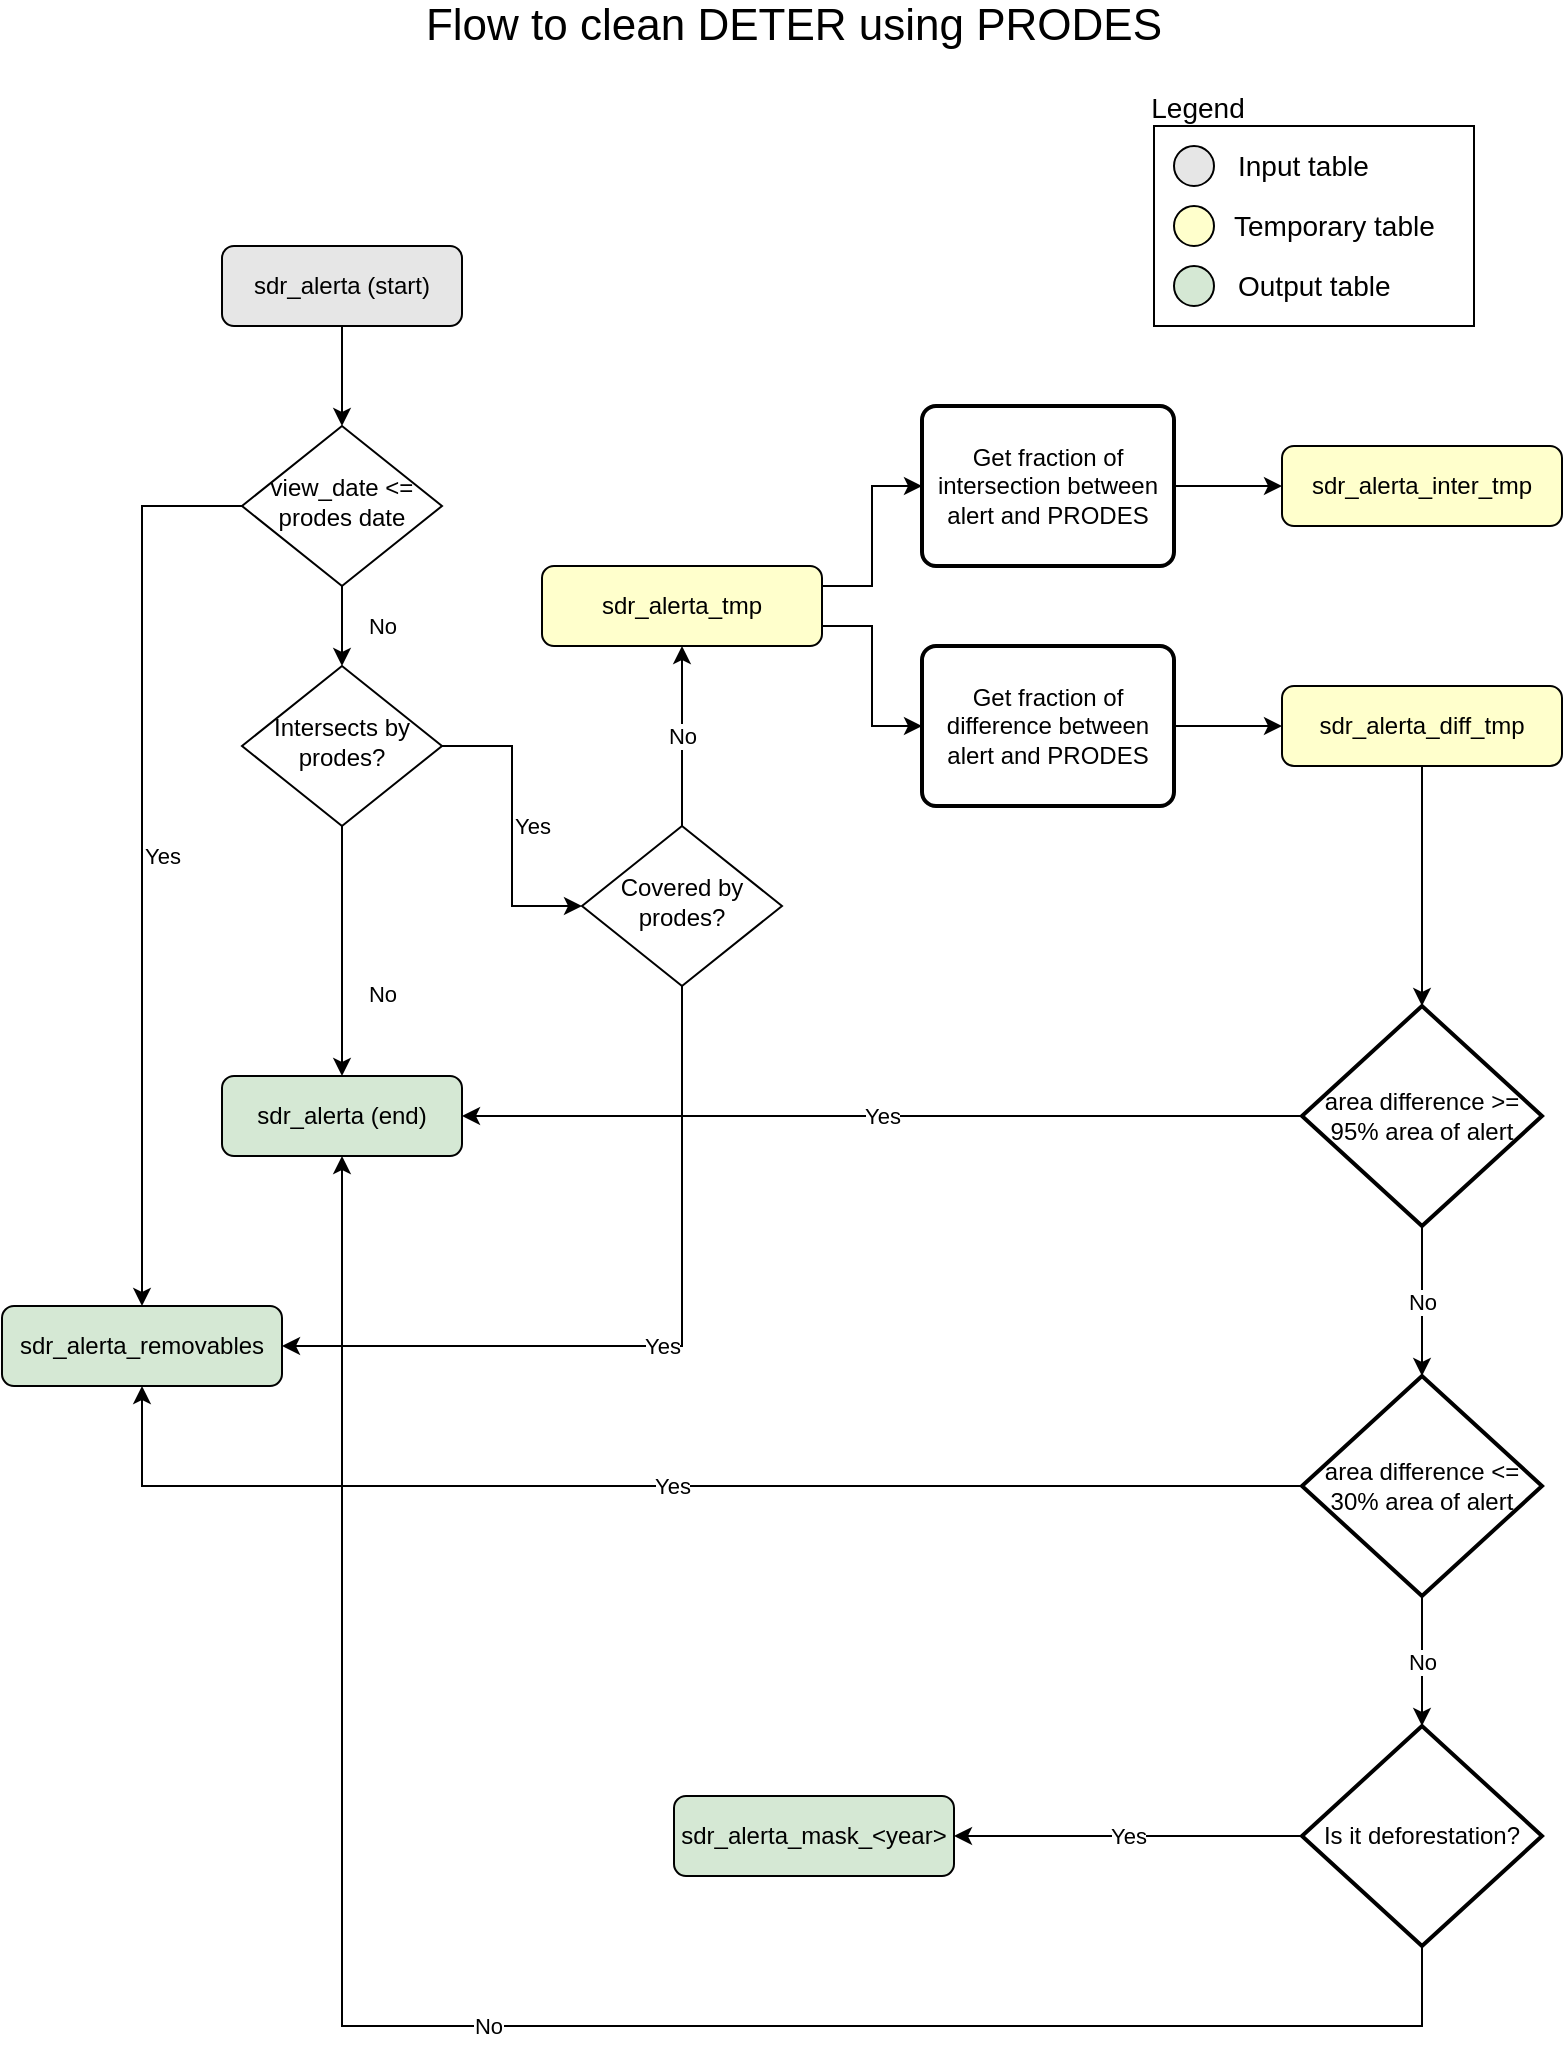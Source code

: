 <mxfile version="12.9.9" type="device"><diagram id="C5RBs43oDa-KdzZeNtuy" name="flow of clean"><mxGraphModel dx="1447" dy="842" grid="1" gridSize="10" guides="1" tooltips="1" connect="1" arrows="1" fold="1" page="1" pageScale="1" pageWidth="827" pageHeight="1169" math="0" shadow="0"><root><mxCell id="WIyWlLk6GJQsqaUBKTNV-0"/><mxCell id="WIyWlLk6GJQsqaUBKTNV-1" parent="WIyWlLk6GJQsqaUBKTNV-0"/><mxCell id="WIyWlLk6GJQsqaUBKTNV-2" value="" style="rounded=0;html=1;jettySize=auto;orthogonalLoop=1;fontSize=11;endArrow=classic;endFill=1;endSize=6;strokeWidth=1;shadow=0;labelBackgroundColor=none;edgeStyle=orthogonalEdgeStyle;" parent="WIyWlLk6GJQsqaUBKTNV-1" source="WIyWlLk6GJQsqaUBKTNV-3" target="WIyWlLk6GJQsqaUBKTNV-6" edge="1"><mxGeometry relative="1" as="geometry"/></mxCell><mxCell id="WIyWlLk6GJQsqaUBKTNV-3" value="sdr_alerta (start)" style="rounded=1;whiteSpace=wrap;html=1;fontSize=12;glass=0;strokeWidth=1;shadow=0;fillColor=#E6E6E6;" parent="WIyWlLk6GJQsqaUBKTNV-1" vertex="1"><mxGeometry x="134" y="140" width="120" height="40" as="geometry"/></mxCell><mxCell id="WIyWlLk6GJQsqaUBKTNV-4" value="No" style="rounded=0;html=1;jettySize=auto;orthogonalLoop=1;fontSize=11;endArrow=classic;endFill=1;endSize=6;strokeWidth=1;shadow=0;labelBackgroundColor=none;edgeStyle=orthogonalEdgeStyle;" parent="WIyWlLk6GJQsqaUBKTNV-1" source="WIyWlLk6GJQsqaUBKTNV-6" target="WIyWlLk6GJQsqaUBKTNV-10" edge="1"><mxGeometry y="20" relative="1" as="geometry"><mxPoint as="offset"/></mxGeometry></mxCell><mxCell id="WIyWlLk6GJQsqaUBKTNV-5" value="Yes" style="edgeStyle=orthogonalEdgeStyle;rounded=0;html=1;jettySize=auto;orthogonalLoop=1;fontSize=11;endArrow=classic;endFill=1;endSize=6;strokeWidth=1;shadow=0;labelBackgroundColor=none;exitX=0;exitY=0.5;exitDx=0;exitDy=0;" parent="WIyWlLk6GJQsqaUBKTNV-1" source="WIyWlLk6GJQsqaUBKTNV-6" target="WIyWlLk6GJQsqaUBKTNV-7" edge="1"><mxGeometry y="10" relative="1" as="geometry"><mxPoint as="offset"/><Array as="points"><mxPoint x="94" y="270"/></Array></mxGeometry></mxCell><mxCell id="WIyWlLk6GJQsqaUBKTNV-6" value="view_date &amp;lt;= prodes date" style="rhombus;whiteSpace=wrap;html=1;shadow=0;fontFamily=Helvetica;fontSize=12;align=center;strokeWidth=1;spacing=6;spacingTop=-4;" parent="WIyWlLk6GJQsqaUBKTNV-1" vertex="1"><mxGeometry x="144" y="230" width="100" height="80" as="geometry"/></mxCell><mxCell id="WIyWlLk6GJQsqaUBKTNV-7" value="sdr_alerta_removables" style="rounded=1;whiteSpace=wrap;html=1;fontSize=12;glass=0;strokeWidth=1;shadow=0;fillColor=#D5E8D4;" parent="WIyWlLk6GJQsqaUBKTNV-1" vertex="1"><mxGeometry x="24" y="670" width="140" height="40" as="geometry"/></mxCell><mxCell id="WIyWlLk6GJQsqaUBKTNV-8" value="No" style="rounded=0;html=1;jettySize=auto;orthogonalLoop=1;fontSize=11;endArrow=classic;endFill=1;endSize=6;strokeWidth=1;shadow=0;labelBackgroundColor=none;edgeStyle=orthogonalEdgeStyle;" parent="WIyWlLk6GJQsqaUBKTNV-1" source="WIyWlLk6GJQsqaUBKTNV-10" target="WIyWlLk6GJQsqaUBKTNV-11" edge="1"><mxGeometry x="0.333" y="20" relative="1" as="geometry"><mxPoint as="offset"/></mxGeometry></mxCell><mxCell id="WIyWlLk6GJQsqaUBKTNV-9" value="Yes" style="edgeStyle=orthogonalEdgeStyle;rounded=0;html=1;jettySize=auto;orthogonalLoop=1;fontSize=11;endArrow=classic;endFill=1;endSize=6;strokeWidth=1;shadow=0;labelBackgroundColor=none;entryX=0;entryY=0.5;entryDx=0;entryDy=0;" parent="WIyWlLk6GJQsqaUBKTNV-1" source="WIyWlLk6GJQsqaUBKTNV-10" target="v6NtWikHSSecO925OVny-0" edge="1"><mxGeometry y="10" relative="1" as="geometry"><mxPoint as="offset"/><mxPoint x="314" y="390" as="targetPoint"/></mxGeometry></mxCell><mxCell id="WIyWlLk6GJQsqaUBKTNV-10" value="Intersects by prodes?" style="rhombus;whiteSpace=wrap;html=1;shadow=0;fontFamily=Helvetica;fontSize=12;align=center;strokeWidth=1;spacing=6;spacingTop=-4;" parent="WIyWlLk6GJQsqaUBKTNV-1" vertex="1"><mxGeometry x="144" y="350" width="100" height="80" as="geometry"/></mxCell><mxCell id="WIyWlLk6GJQsqaUBKTNV-11" value="sdr_alerta (end)" style="rounded=1;whiteSpace=wrap;html=1;fontSize=12;glass=0;strokeWidth=1;shadow=0;fillColor=#D5E8D4;" parent="WIyWlLk6GJQsqaUBKTNV-1" vertex="1"><mxGeometry x="134" y="555" width="120" height="40" as="geometry"/></mxCell><mxCell id="WIyWlLk6GJQsqaUBKTNV-12" value="sdr_alerta_tmp" style="rounded=1;whiteSpace=wrap;html=1;fontSize=12;glass=0;strokeWidth=1;shadow=0;fillColor=#FFFFCC;" parent="WIyWlLk6GJQsqaUBKTNV-1" vertex="1"><mxGeometry x="294" y="300" width="140" height="40" as="geometry"/></mxCell><mxCell id="oisnnDih3WXtDtThEu8P-5" value="sdr_alerta_inter_tmp" style="rounded=1;whiteSpace=wrap;html=1;fontSize=12;glass=0;strokeWidth=1;shadow=0;fillColor=#FFFFCC;" parent="WIyWlLk6GJQsqaUBKTNV-1" vertex="1"><mxGeometry x="664" y="240" width="140" height="40" as="geometry"/></mxCell><mxCell id="oisnnDih3WXtDtThEu8P-20" value="" style="edgeStyle=orthogonalEdgeStyle;rounded=0;orthogonalLoop=1;jettySize=auto;html=1;" parent="WIyWlLk6GJQsqaUBKTNV-1" source="oisnnDih3WXtDtThEu8P-6" target="oisnnDih3WXtDtThEu8P-13" edge="1"><mxGeometry relative="1" as="geometry"/></mxCell><mxCell id="oisnnDih3WXtDtThEu8P-6" value="sdr_alerta_diff_tmp" style="rounded=1;whiteSpace=wrap;html=1;fontSize=12;glass=0;strokeWidth=1;shadow=0;fillColor=#FFFFCC;" parent="WIyWlLk6GJQsqaUBKTNV-1" vertex="1"><mxGeometry x="664" y="360" width="140" height="40" as="geometry"/></mxCell><mxCell id="oisnnDih3WXtDtThEu8P-7" value="Get fraction of intersection between alert and PRODES" style="rounded=1;whiteSpace=wrap;html=1;absoluteArcSize=1;arcSize=14;strokeWidth=2;" parent="WIyWlLk6GJQsqaUBKTNV-1" vertex="1"><mxGeometry x="484" y="220" width="126" height="80" as="geometry"/></mxCell><mxCell id="oisnnDih3WXtDtThEu8P-8" value="" style="edgeStyle=orthogonalEdgeStyle;rounded=0;html=1;jettySize=auto;orthogonalLoop=1;fontSize=11;endArrow=classic;endFill=1;endSize=6;strokeWidth=1;shadow=0;labelBackgroundColor=none;entryX=0;entryY=0.5;entryDx=0;entryDy=0;exitX=1;exitY=0.25;exitDx=0;exitDy=0;" parent="WIyWlLk6GJQsqaUBKTNV-1" source="WIyWlLk6GJQsqaUBKTNV-12" target="oisnnDih3WXtDtThEu8P-7" edge="1"><mxGeometry y="10" relative="1" as="geometry"><mxPoint as="offset"/><mxPoint x="374" y="390" as="sourcePoint"/><mxPoint x="244" y="400" as="targetPoint"/></mxGeometry></mxCell><mxCell id="oisnnDih3WXtDtThEu8P-9" value="" style="edgeStyle=orthogonalEdgeStyle;rounded=0;html=1;jettySize=auto;orthogonalLoop=1;fontSize=11;endArrow=classic;endFill=1;strokeWidth=1;shadow=0;labelBackgroundColor=none;exitX=1;exitY=0.5;exitDx=0;exitDy=0;entryX=0;entryY=0.5;entryDx=0;entryDy=0;" parent="WIyWlLk6GJQsqaUBKTNV-1" source="oisnnDih3WXtDtThEu8P-7" target="oisnnDih3WXtDtThEu8P-5" edge="1"><mxGeometry y="10" relative="1" as="geometry"><mxPoint as="offset"/><mxPoint x="424" y="270" as="sourcePoint"/><mxPoint x="684" y="290" as="targetPoint"/></mxGeometry></mxCell><mxCell id="oisnnDih3WXtDtThEu8P-10" value="Get fraction of difference between alert and PRODES" style="rounded=1;whiteSpace=wrap;html=1;absoluteArcSize=1;arcSize=14;strokeWidth=2;" parent="WIyWlLk6GJQsqaUBKTNV-1" vertex="1"><mxGeometry x="484" y="340" width="126" height="80" as="geometry"/></mxCell><mxCell id="oisnnDih3WXtDtThEu8P-11" value="" style="edgeStyle=orthogonalEdgeStyle;rounded=0;html=1;jettySize=auto;orthogonalLoop=1;fontSize=11;endArrow=classic;endFill=1;endSize=6;strokeWidth=1;shadow=0;labelBackgroundColor=none;entryX=0;entryY=0.5;entryDx=0;entryDy=0;exitX=1;exitY=0.75;exitDx=0;exitDy=0;" parent="WIyWlLk6GJQsqaUBKTNV-1" source="WIyWlLk6GJQsqaUBKTNV-12" target="oisnnDih3WXtDtThEu8P-10" edge="1"><mxGeometry y="10" relative="1" as="geometry"><mxPoint as="offset"/><mxPoint x="384" y="400" as="sourcePoint"/><mxPoint x="454" y="400" as="targetPoint"/></mxGeometry></mxCell><mxCell id="oisnnDih3WXtDtThEu8P-12" value="" style="edgeStyle=orthogonalEdgeStyle;rounded=0;html=1;jettySize=auto;orthogonalLoop=1;fontSize=11;endArrow=classic;endFill=1;endSize=6;strokeWidth=1;shadow=0;labelBackgroundColor=none;entryX=0;entryY=0.5;entryDx=0;entryDy=0;exitX=1;exitY=0.5;exitDx=0;exitDy=0;" parent="WIyWlLk6GJQsqaUBKTNV-1" source="oisnnDih3WXtDtThEu8P-10" target="oisnnDih3WXtDtThEu8P-6" edge="1"><mxGeometry y="10" relative="1" as="geometry"><mxPoint as="offset"/><mxPoint x="434" y="280" as="sourcePoint"/><mxPoint x="504" y="280" as="targetPoint"/></mxGeometry></mxCell><mxCell id="oisnnDih3WXtDtThEu8P-15" value="No" style="edgeStyle=orthogonalEdgeStyle;rounded=0;orthogonalLoop=1;jettySize=auto;html=1;exitX=0.5;exitY=1;exitDx=0;exitDy=0;exitPerimeter=0;entryX=0.5;entryY=0;entryDx=0;entryDy=0;entryPerimeter=0;" parent="WIyWlLk6GJQsqaUBKTNV-1" source="oisnnDih3WXtDtThEu8P-13" target="oisnnDih3WXtDtThEu8P-14" edge="1"><mxGeometry relative="1" as="geometry"><mxPoint x="674" y="710" as="sourcePoint"/><mxPoint x="734" y="705" as="targetPoint"/></mxGeometry></mxCell><mxCell id="oisnnDih3WXtDtThEu8P-32" value="Yes" style="edgeStyle=orthogonalEdgeStyle;rounded=0;orthogonalLoop=1;jettySize=auto;html=1;exitX=0;exitY=0.5;exitDx=0;exitDy=0;exitPerimeter=0;entryX=1;entryY=0.5;entryDx=0;entryDy=0;" parent="WIyWlLk6GJQsqaUBKTNV-1" source="oisnnDih3WXtDtThEu8P-13" target="WIyWlLk6GJQsqaUBKTNV-11" edge="1"><mxGeometry relative="1" as="geometry"><Array as="points"/><mxPoint x="304" y="575" as="targetPoint"/></mxGeometry></mxCell><mxCell id="oisnnDih3WXtDtThEu8P-13" value="area difference &amp;gt;= 95% area of alert" style="strokeWidth=2;html=1;shape=mxgraph.flowchart.decision;whiteSpace=wrap;" parent="WIyWlLk6GJQsqaUBKTNV-1" vertex="1"><mxGeometry x="674" y="520" width="120" height="110" as="geometry"/></mxCell><mxCell id="oisnnDih3WXtDtThEu8P-22" value="Yes" style="edgeStyle=orthogonalEdgeStyle;rounded=0;orthogonalLoop=1;jettySize=auto;html=1;exitX=0;exitY=0.5;exitDx=0;exitDy=0;exitPerimeter=0;entryX=0.5;entryY=1;entryDx=0;entryDy=0;" parent="WIyWlLk6GJQsqaUBKTNV-1" source="oisnnDih3WXtDtThEu8P-14" target="WIyWlLk6GJQsqaUBKTNV-7" edge="1"><mxGeometry relative="1" as="geometry"><mxPoint x="90" y="790" as="targetPoint"/><mxPoint x="534" y="810" as="sourcePoint"/><Array as="points"><mxPoint x="94" y="760"/></Array></mxGeometry></mxCell><mxCell id="oisnnDih3WXtDtThEu8P-24" value="No" style="edgeStyle=orthogonalEdgeStyle;rounded=0;orthogonalLoop=1;jettySize=auto;html=1;exitX=0.5;exitY=1;exitDx=0;exitDy=0;exitPerimeter=0;entryX=0.5;entryY=0;entryDx=0;entryDy=0;entryPerimeter=0;" parent="WIyWlLk6GJQsqaUBKTNV-1" source="oisnnDih3WXtDtThEu8P-14" target="oisnnDih3WXtDtThEu8P-23" edge="1"><mxGeometry relative="1" as="geometry"><mxPoint x="644" y="650" as="sourcePoint"/><mxPoint x="484" y="650" as="targetPoint"/></mxGeometry></mxCell><mxCell id="oisnnDih3WXtDtThEu8P-14" value="area difference &amp;lt;= 30% area of alert" style="strokeWidth=2;html=1;shape=mxgraph.flowchart.decision;whiteSpace=wrap;" parent="WIyWlLk6GJQsqaUBKTNV-1" vertex="1"><mxGeometry x="674" y="705" width="120" height="110" as="geometry"/></mxCell><mxCell id="oisnnDih3WXtDtThEu8P-25" value="No" style="edgeStyle=orthogonalEdgeStyle;rounded=0;orthogonalLoop=1;jettySize=auto;html=1;entryX=0.5;entryY=1;entryDx=0;entryDy=0;exitX=0.5;exitY=1;exitDx=0;exitDy=0;exitPerimeter=0;" parent="WIyWlLk6GJQsqaUBKTNV-1" source="oisnnDih3WXtDtThEu8P-23" target="WIyWlLk6GJQsqaUBKTNV-11" edge="1"><mxGeometry relative="1" as="geometry"><mxPoint x="194" y="625" as="targetPoint"/><Array as="points"><mxPoint x="734" y="1030"/><mxPoint x="194" y="1030"/></Array><mxPoint x="384" y="700" as="sourcePoint"/></mxGeometry></mxCell><mxCell id="oisnnDih3WXtDtThEu8P-23" value="Is it deforestation?" style="strokeWidth=2;html=1;shape=mxgraph.flowchart.decision;whiteSpace=wrap;" parent="WIyWlLk6GJQsqaUBKTNV-1" vertex="1"><mxGeometry x="674" y="880" width="120" height="110" as="geometry"/></mxCell><mxCell id="oisnnDih3WXtDtThEu8P-29" value="Yes" style="edgeStyle=orthogonalEdgeStyle;rounded=0;orthogonalLoop=1;jettySize=auto;html=1;exitX=0;exitY=0.5;exitDx=0;exitDy=0;exitPerimeter=0;entryX=1;entryY=0.5;entryDx=0;entryDy=0;" parent="WIyWlLk6GJQsqaUBKTNV-1" source="oisnnDih3WXtDtThEu8P-23" target="oisnnDih3WXtDtThEu8P-21" edge="1"><mxGeometry relative="1" as="geometry"><mxPoint x="444" y="939.5" as="targetPoint"/><mxPoint x="644" y="939.5" as="sourcePoint"/><Array as="points"/></mxGeometry></mxCell><mxCell id="oisnnDih3WXtDtThEu8P-21" value="sdr_alerta_mask_&amp;lt;year&amp;gt;" style="rounded=1;whiteSpace=wrap;html=1;fontSize=12;glass=0;strokeWidth=1;shadow=0;fillColor=#D5E8D4;" parent="WIyWlLk6GJQsqaUBKTNV-1" vertex="1"><mxGeometry x="360" y="915" width="140" height="40" as="geometry"/></mxCell><mxCell id="6TYEIn-E3WcNnOt_k0lg-1" value="" style="verticalLabelPosition=bottom;verticalAlign=top;html=1;shape=mxgraph.flowchart.on-page_reference;fillColor=#E6E6E6;" parent="WIyWlLk6GJQsqaUBKTNV-1" vertex="1"><mxGeometry x="610" y="90" width="20" height="20" as="geometry"/></mxCell><mxCell id="6TYEIn-E3WcNnOt_k0lg-2" value="" style="verticalLabelPosition=bottom;verticalAlign=top;html=1;shape=mxgraph.flowchart.on-page_reference;fillColor=#FFFFCC;" parent="WIyWlLk6GJQsqaUBKTNV-1" vertex="1"><mxGeometry x="610" y="120" width="20" height="20" as="geometry"/></mxCell><mxCell id="6TYEIn-E3WcNnOt_k0lg-3" value="" style="verticalLabelPosition=bottom;verticalAlign=top;html=1;shape=mxgraph.flowchart.on-page_reference;fillColor=#D5E8D4;" parent="WIyWlLk6GJQsqaUBKTNV-1" vertex="1"><mxGeometry x="610" y="150" width="20" height="20" as="geometry"/></mxCell><mxCell id="6TYEIn-E3WcNnOt_k0lg-4" value="Input table" style="text;html=1;strokeColor=none;fillColor=none;align=left;verticalAlign=middle;whiteSpace=wrap;rounded=0;fontSize=14;" parent="WIyWlLk6GJQsqaUBKTNV-1" vertex="1"><mxGeometry x="640" y="90" width="80" height="20" as="geometry"/></mxCell><mxCell id="6TYEIn-E3WcNnOt_k0lg-5" value="Temporary table" style="text;html=1;strokeColor=none;fillColor=none;align=left;verticalAlign=middle;whiteSpace=wrap;rounded=0;fontSize=14;" parent="WIyWlLk6GJQsqaUBKTNV-1" vertex="1"><mxGeometry x="638" y="120" width="120" height="20" as="geometry"/></mxCell><mxCell id="6TYEIn-E3WcNnOt_k0lg-6" value="Output table" style="text;html=1;strokeColor=none;fillColor=none;align=left;verticalAlign=middle;whiteSpace=wrap;rounded=0;fontSize=14;" parent="WIyWlLk6GJQsqaUBKTNV-1" vertex="1"><mxGeometry x="640" y="150" width="120" height="20" as="geometry"/></mxCell><mxCell id="6TYEIn-E3WcNnOt_k0lg-7" value="" style="rounded=0;whiteSpace=wrap;html=1;fillColor=none;fontSize=14;align=left;" parent="WIyWlLk6GJQsqaUBKTNV-1" vertex="1"><mxGeometry x="600" y="80" width="160" height="100" as="geometry"/></mxCell><mxCell id="6TYEIn-E3WcNnOt_k0lg-8" value="Legend" style="text;html=1;strokeColor=none;fillColor=none;align=center;verticalAlign=middle;whiteSpace=wrap;rounded=0;fontSize=14;" parent="WIyWlLk6GJQsqaUBKTNV-1" vertex="1"><mxGeometry x="602" y="61" width="40" height="20" as="geometry"/></mxCell><mxCell id="6TYEIn-E3WcNnOt_k0lg-9" value="&lt;font style=&quot;font-size: 22px&quot;&gt;Flow to clean DETER using PRODES&lt;/font&gt;" style="text;html=1;strokeColor=none;fillColor=none;align=center;verticalAlign=middle;whiteSpace=wrap;rounded=0;fontSize=14;" parent="WIyWlLk6GJQsqaUBKTNV-1" vertex="1"><mxGeometry x="40" y="20" width="760" height="20" as="geometry"/></mxCell><mxCell id="v6NtWikHSSecO925OVny-1" value="No" style="edgeStyle=orthogonalEdgeStyle;rounded=0;orthogonalLoop=1;jettySize=auto;html=1;" edge="1" parent="WIyWlLk6GJQsqaUBKTNV-1" source="v6NtWikHSSecO925OVny-0" target="WIyWlLk6GJQsqaUBKTNV-12"><mxGeometry relative="1" as="geometry"/></mxCell><mxCell id="v6NtWikHSSecO925OVny-4" value="Yes" style="edgeStyle=orthogonalEdgeStyle;rounded=0;orthogonalLoop=1;jettySize=auto;html=1;strokeColor=#000000;exitX=0.5;exitY=1;exitDx=0;exitDy=0;entryX=1;entryY=0.5;entryDx=0;entryDy=0;" edge="1" parent="WIyWlLk6GJQsqaUBKTNV-1" source="v6NtWikHSSecO925OVny-0" target="WIyWlLk6GJQsqaUBKTNV-7"><mxGeometry relative="1" as="geometry"><mxPoint x="363" y="870" as="targetPoint"/><mxPoint x="363" y="490" as="sourcePoint"/></mxGeometry></mxCell><mxCell id="v6NtWikHSSecO925OVny-0" value="Covered by prodes?" style="rhombus;whiteSpace=wrap;html=1;shadow=0;fontFamily=Helvetica;fontSize=12;align=center;strokeWidth=1;spacing=6;spacingTop=-4;" vertex="1" parent="WIyWlLk6GJQsqaUBKTNV-1"><mxGeometry x="314" y="430" width="100" height="80" as="geometry"/></mxCell></root></mxGraphModel></diagram></mxfile>